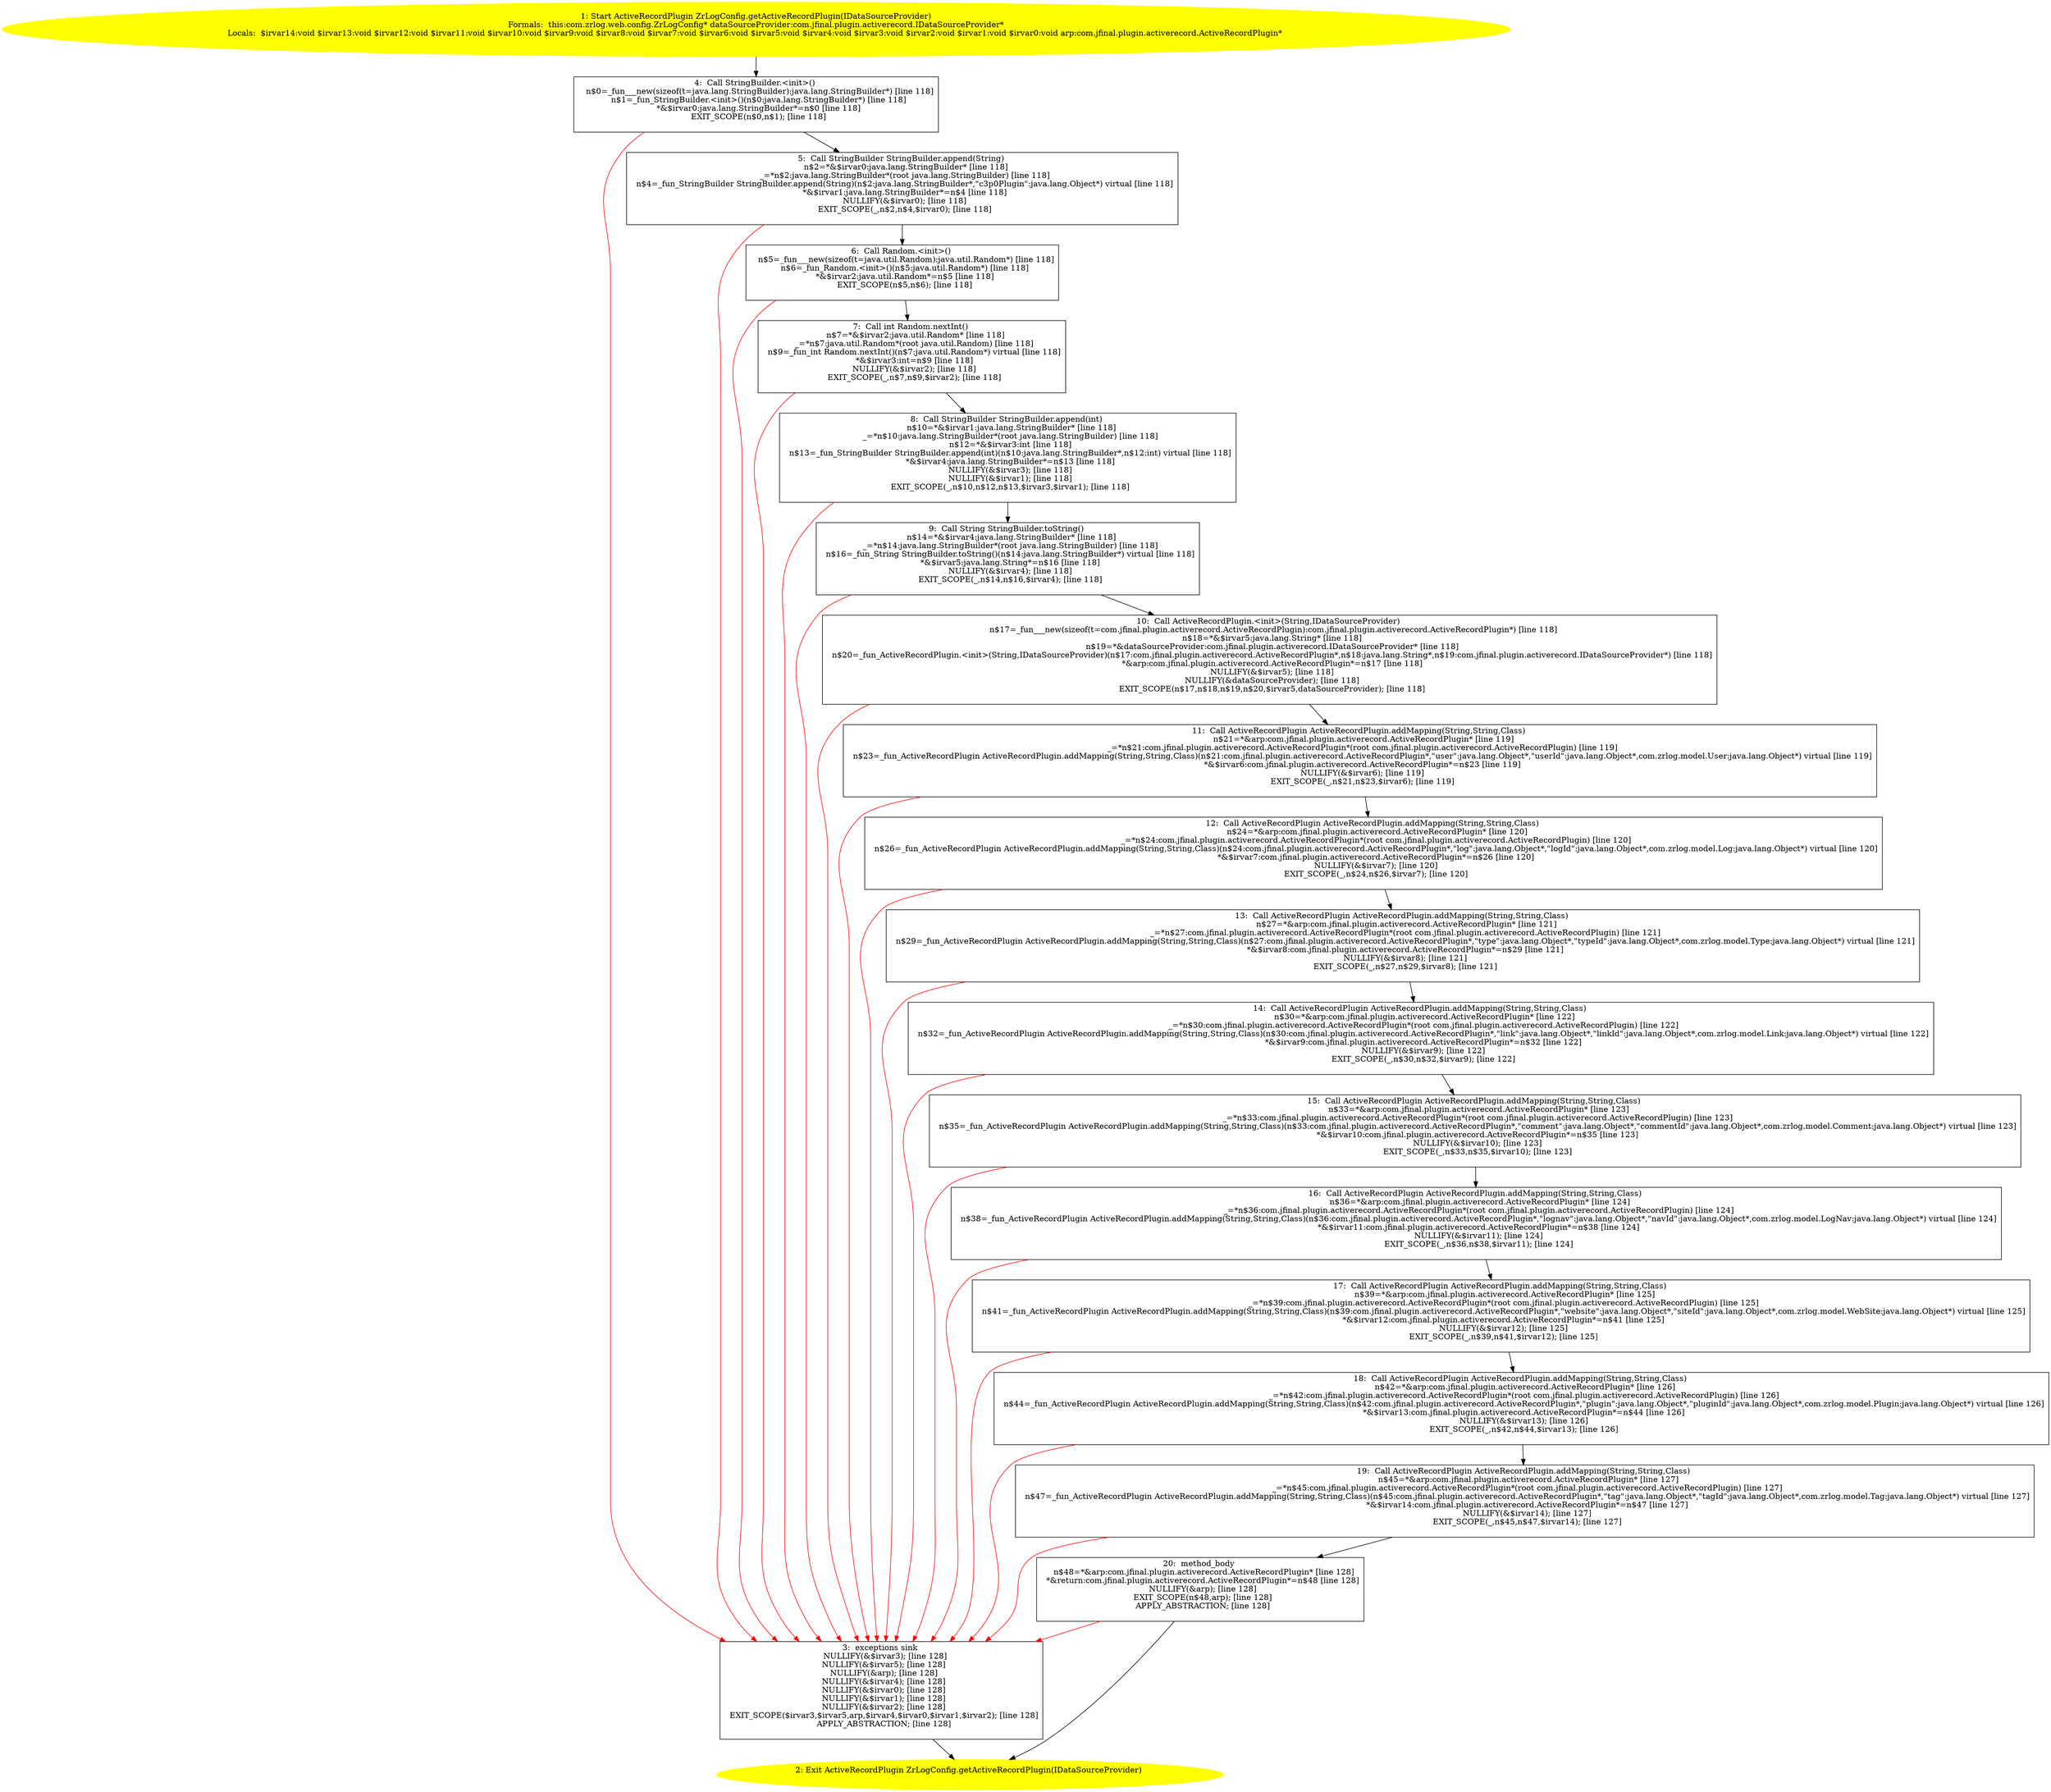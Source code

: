 /* @generated */
digraph cfg {
"com.zrlog.web.config.ZrLogConfig.getActiveRecordPlugin(com.jfinal.plugin.activerecord.IDataSourcePro.0fcb4d2e64c05026fbe8f5b704b8c27f_1" [label="1: Start ActiveRecordPlugin ZrLogConfig.getActiveRecordPlugin(IDataSourceProvider)\nFormals:  this:com.zrlog.web.config.ZrLogConfig* dataSourceProvider:com.jfinal.plugin.activerecord.IDataSourceProvider*\nLocals:  $irvar14:void $irvar13:void $irvar12:void $irvar11:void $irvar10:void $irvar9:void $irvar8:void $irvar7:void $irvar6:void $irvar5:void $irvar4:void $irvar3:void $irvar2:void $irvar1:void $irvar0:void arp:com.jfinal.plugin.activerecord.ActiveRecordPlugin* \n  " color=yellow style=filled]
	

	 "com.zrlog.web.config.ZrLogConfig.getActiveRecordPlugin(com.jfinal.plugin.activerecord.IDataSourcePro.0fcb4d2e64c05026fbe8f5b704b8c27f_1" -> "com.zrlog.web.config.ZrLogConfig.getActiveRecordPlugin(com.jfinal.plugin.activerecord.IDataSourcePro.0fcb4d2e64c05026fbe8f5b704b8c27f_4" ;
"com.zrlog.web.config.ZrLogConfig.getActiveRecordPlugin(com.jfinal.plugin.activerecord.IDataSourcePro.0fcb4d2e64c05026fbe8f5b704b8c27f_2" [label="2: Exit ActiveRecordPlugin ZrLogConfig.getActiveRecordPlugin(IDataSourceProvider) \n  " color=yellow style=filled]
	

"com.zrlog.web.config.ZrLogConfig.getActiveRecordPlugin(com.jfinal.plugin.activerecord.IDataSourcePro.0fcb4d2e64c05026fbe8f5b704b8c27f_3" [label="3:  exceptions sink \n   NULLIFY(&$irvar3); [line 128]\n  NULLIFY(&$irvar5); [line 128]\n  NULLIFY(&arp); [line 128]\n  NULLIFY(&$irvar4); [line 128]\n  NULLIFY(&$irvar0); [line 128]\n  NULLIFY(&$irvar1); [line 128]\n  NULLIFY(&$irvar2); [line 128]\n  EXIT_SCOPE($irvar3,$irvar5,arp,$irvar4,$irvar0,$irvar1,$irvar2); [line 128]\n  APPLY_ABSTRACTION; [line 128]\n " shape="box"]
	

	 "com.zrlog.web.config.ZrLogConfig.getActiveRecordPlugin(com.jfinal.plugin.activerecord.IDataSourcePro.0fcb4d2e64c05026fbe8f5b704b8c27f_3" -> "com.zrlog.web.config.ZrLogConfig.getActiveRecordPlugin(com.jfinal.plugin.activerecord.IDataSourcePro.0fcb4d2e64c05026fbe8f5b704b8c27f_2" ;
"com.zrlog.web.config.ZrLogConfig.getActiveRecordPlugin(com.jfinal.plugin.activerecord.IDataSourcePro.0fcb4d2e64c05026fbe8f5b704b8c27f_4" [label="4:  Call StringBuilder.<init>() \n   n$0=_fun___new(sizeof(t=java.lang.StringBuilder):java.lang.StringBuilder*) [line 118]\n  n$1=_fun_StringBuilder.<init>()(n$0:java.lang.StringBuilder*) [line 118]\n  *&$irvar0:java.lang.StringBuilder*=n$0 [line 118]\n  EXIT_SCOPE(n$0,n$1); [line 118]\n " shape="box"]
	

	 "com.zrlog.web.config.ZrLogConfig.getActiveRecordPlugin(com.jfinal.plugin.activerecord.IDataSourcePro.0fcb4d2e64c05026fbe8f5b704b8c27f_4" -> "com.zrlog.web.config.ZrLogConfig.getActiveRecordPlugin(com.jfinal.plugin.activerecord.IDataSourcePro.0fcb4d2e64c05026fbe8f5b704b8c27f_5" ;
	 "com.zrlog.web.config.ZrLogConfig.getActiveRecordPlugin(com.jfinal.plugin.activerecord.IDataSourcePro.0fcb4d2e64c05026fbe8f5b704b8c27f_4" -> "com.zrlog.web.config.ZrLogConfig.getActiveRecordPlugin(com.jfinal.plugin.activerecord.IDataSourcePro.0fcb4d2e64c05026fbe8f5b704b8c27f_3" [color="red" ];
"com.zrlog.web.config.ZrLogConfig.getActiveRecordPlugin(com.jfinal.plugin.activerecord.IDataSourcePro.0fcb4d2e64c05026fbe8f5b704b8c27f_5" [label="5:  Call StringBuilder StringBuilder.append(String) \n   n$2=*&$irvar0:java.lang.StringBuilder* [line 118]\n  _=*n$2:java.lang.StringBuilder*(root java.lang.StringBuilder) [line 118]\n  n$4=_fun_StringBuilder StringBuilder.append(String)(n$2:java.lang.StringBuilder*,\"c3p0Plugin\":java.lang.Object*) virtual [line 118]\n  *&$irvar1:java.lang.StringBuilder*=n$4 [line 118]\n  NULLIFY(&$irvar0); [line 118]\n  EXIT_SCOPE(_,n$2,n$4,$irvar0); [line 118]\n " shape="box"]
	

	 "com.zrlog.web.config.ZrLogConfig.getActiveRecordPlugin(com.jfinal.plugin.activerecord.IDataSourcePro.0fcb4d2e64c05026fbe8f5b704b8c27f_5" -> "com.zrlog.web.config.ZrLogConfig.getActiveRecordPlugin(com.jfinal.plugin.activerecord.IDataSourcePro.0fcb4d2e64c05026fbe8f5b704b8c27f_6" ;
	 "com.zrlog.web.config.ZrLogConfig.getActiveRecordPlugin(com.jfinal.plugin.activerecord.IDataSourcePro.0fcb4d2e64c05026fbe8f5b704b8c27f_5" -> "com.zrlog.web.config.ZrLogConfig.getActiveRecordPlugin(com.jfinal.plugin.activerecord.IDataSourcePro.0fcb4d2e64c05026fbe8f5b704b8c27f_3" [color="red" ];
"com.zrlog.web.config.ZrLogConfig.getActiveRecordPlugin(com.jfinal.plugin.activerecord.IDataSourcePro.0fcb4d2e64c05026fbe8f5b704b8c27f_6" [label="6:  Call Random.<init>() \n   n$5=_fun___new(sizeof(t=java.util.Random):java.util.Random*) [line 118]\n  n$6=_fun_Random.<init>()(n$5:java.util.Random*) [line 118]\n  *&$irvar2:java.util.Random*=n$5 [line 118]\n  EXIT_SCOPE(n$5,n$6); [line 118]\n " shape="box"]
	

	 "com.zrlog.web.config.ZrLogConfig.getActiveRecordPlugin(com.jfinal.plugin.activerecord.IDataSourcePro.0fcb4d2e64c05026fbe8f5b704b8c27f_6" -> "com.zrlog.web.config.ZrLogConfig.getActiveRecordPlugin(com.jfinal.plugin.activerecord.IDataSourcePro.0fcb4d2e64c05026fbe8f5b704b8c27f_7" ;
	 "com.zrlog.web.config.ZrLogConfig.getActiveRecordPlugin(com.jfinal.plugin.activerecord.IDataSourcePro.0fcb4d2e64c05026fbe8f5b704b8c27f_6" -> "com.zrlog.web.config.ZrLogConfig.getActiveRecordPlugin(com.jfinal.plugin.activerecord.IDataSourcePro.0fcb4d2e64c05026fbe8f5b704b8c27f_3" [color="red" ];
"com.zrlog.web.config.ZrLogConfig.getActiveRecordPlugin(com.jfinal.plugin.activerecord.IDataSourcePro.0fcb4d2e64c05026fbe8f5b704b8c27f_7" [label="7:  Call int Random.nextInt() \n   n$7=*&$irvar2:java.util.Random* [line 118]\n  _=*n$7:java.util.Random*(root java.util.Random) [line 118]\n  n$9=_fun_int Random.nextInt()(n$7:java.util.Random*) virtual [line 118]\n  *&$irvar3:int=n$9 [line 118]\n  NULLIFY(&$irvar2); [line 118]\n  EXIT_SCOPE(_,n$7,n$9,$irvar2); [line 118]\n " shape="box"]
	

	 "com.zrlog.web.config.ZrLogConfig.getActiveRecordPlugin(com.jfinal.plugin.activerecord.IDataSourcePro.0fcb4d2e64c05026fbe8f5b704b8c27f_7" -> "com.zrlog.web.config.ZrLogConfig.getActiveRecordPlugin(com.jfinal.plugin.activerecord.IDataSourcePro.0fcb4d2e64c05026fbe8f5b704b8c27f_8" ;
	 "com.zrlog.web.config.ZrLogConfig.getActiveRecordPlugin(com.jfinal.plugin.activerecord.IDataSourcePro.0fcb4d2e64c05026fbe8f5b704b8c27f_7" -> "com.zrlog.web.config.ZrLogConfig.getActiveRecordPlugin(com.jfinal.plugin.activerecord.IDataSourcePro.0fcb4d2e64c05026fbe8f5b704b8c27f_3" [color="red" ];
"com.zrlog.web.config.ZrLogConfig.getActiveRecordPlugin(com.jfinal.plugin.activerecord.IDataSourcePro.0fcb4d2e64c05026fbe8f5b704b8c27f_8" [label="8:  Call StringBuilder StringBuilder.append(int) \n   n$10=*&$irvar1:java.lang.StringBuilder* [line 118]\n  _=*n$10:java.lang.StringBuilder*(root java.lang.StringBuilder) [line 118]\n  n$12=*&$irvar3:int [line 118]\n  n$13=_fun_StringBuilder StringBuilder.append(int)(n$10:java.lang.StringBuilder*,n$12:int) virtual [line 118]\n  *&$irvar4:java.lang.StringBuilder*=n$13 [line 118]\n  NULLIFY(&$irvar3); [line 118]\n  NULLIFY(&$irvar1); [line 118]\n  EXIT_SCOPE(_,n$10,n$12,n$13,$irvar3,$irvar1); [line 118]\n " shape="box"]
	

	 "com.zrlog.web.config.ZrLogConfig.getActiveRecordPlugin(com.jfinal.plugin.activerecord.IDataSourcePro.0fcb4d2e64c05026fbe8f5b704b8c27f_8" -> "com.zrlog.web.config.ZrLogConfig.getActiveRecordPlugin(com.jfinal.plugin.activerecord.IDataSourcePro.0fcb4d2e64c05026fbe8f5b704b8c27f_9" ;
	 "com.zrlog.web.config.ZrLogConfig.getActiveRecordPlugin(com.jfinal.plugin.activerecord.IDataSourcePro.0fcb4d2e64c05026fbe8f5b704b8c27f_8" -> "com.zrlog.web.config.ZrLogConfig.getActiveRecordPlugin(com.jfinal.plugin.activerecord.IDataSourcePro.0fcb4d2e64c05026fbe8f5b704b8c27f_3" [color="red" ];
"com.zrlog.web.config.ZrLogConfig.getActiveRecordPlugin(com.jfinal.plugin.activerecord.IDataSourcePro.0fcb4d2e64c05026fbe8f5b704b8c27f_9" [label="9:  Call String StringBuilder.toString() \n   n$14=*&$irvar4:java.lang.StringBuilder* [line 118]\n  _=*n$14:java.lang.StringBuilder*(root java.lang.StringBuilder) [line 118]\n  n$16=_fun_String StringBuilder.toString()(n$14:java.lang.StringBuilder*) virtual [line 118]\n  *&$irvar5:java.lang.String*=n$16 [line 118]\n  NULLIFY(&$irvar4); [line 118]\n  EXIT_SCOPE(_,n$14,n$16,$irvar4); [line 118]\n " shape="box"]
	

	 "com.zrlog.web.config.ZrLogConfig.getActiveRecordPlugin(com.jfinal.plugin.activerecord.IDataSourcePro.0fcb4d2e64c05026fbe8f5b704b8c27f_9" -> "com.zrlog.web.config.ZrLogConfig.getActiveRecordPlugin(com.jfinal.plugin.activerecord.IDataSourcePro.0fcb4d2e64c05026fbe8f5b704b8c27f_10" ;
	 "com.zrlog.web.config.ZrLogConfig.getActiveRecordPlugin(com.jfinal.plugin.activerecord.IDataSourcePro.0fcb4d2e64c05026fbe8f5b704b8c27f_9" -> "com.zrlog.web.config.ZrLogConfig.getActiveRecordPlugin(com.jfinal.plugin.activerecord.IDataSourcePro.0fcb4d2e64c05026fbe8f5b704b8c27f_3" [color="red" ];
"com.zrlog.web.config.ZrLogConfig.getActiveRecordPlugin(com.jfinal.plugin.activerecord.IDataSourcePro.0fcb4d2e64c05026fbe8f5b704b8c27f_10" [label="10:  Call ActiveRecordPlugin.<init>(String,IDataSourceProvider) \n   n$17=_fun___new(sizeof(t=com.jfinal.plugin.activerecord.ActiveRecordPlugin):com.jfinal.plugin.activerecord.ActiveRecordPlugin*) [line 118]\n  n$18=*&$irvar5:java.lang.String* [line 118]\n  n$19=*&dataSourceProvider:com.jfinal.plugin.activerecord.IDataSourceProvider* [line 118]\n  n$20=_fun_ActiveRecordPlugin.<init>(String,IDataSourceProvider)(n$17:com.jfinal.plugin.activerecord.ActiveRecordPlugin*,n$18:java.lang.String*,n$19:com.jfinal.plugin.activerecord.IDataSourceProvider*) [line 118]\n  *&arp:com.jfinal.plugin.activerecord.ActiveRecordPlugin*=n$17 [line 118]\n  NULLIFY(&$irvar5); [line 118]\n  NULLIFY(&dataSourceProvider); [line 118]\n  EXIT_SCOPE(n$17,n$18,n$19,n$20,$irvar5,dataSourceProvider); [line 118]\n " shape="box"]
	

	 "com.zrlog.web.config.ZrLogConfig.getActiveRecordPlugin(com.jfinal.plugin.activerecord.IDataSourcePro.0fcb4d2e64c05026fbe8f5b704b8c27f_10" -> "com.zrlog.web.config.ZrLogConfig.getActiveRecordPlugin(com.jfinal.plugin.activerecord.IDataSourcePro.0fcb4d2e64c05026fbe8f5b704b8c27f_11" ;
	 "com.zrlog.web.config.ZrLogConfig.getActiveRecordPlugin(com.jfinal.plugin.activerecord.IDataSourcePro.0fcb4d2e64c05026fbe8f5b704b8c27f_10" -> "com.zrlog.web.config.ZrLogConfig.getActiveRecordPlugin(com.jfinal.plugin.activerecord.IDataSourcePro.0fcb4d2e64c05026fbe8f5b704b8c27f_3" [color="red" ];
"com.zrlog.web.config.ZrLogConfig.getActiveRecordPlugin(com.jfinal.plugin.activerecord.IDataSourcePro.0fcb4d2e64c05026fbe8f5b704b8c27f_11" [label="11:  Call ActiveRecordPlugin ActiveRecordPlugin.addMapping(String,String,Class) \n   n$21=*&arp:com.jfinal.plugin.activerecord.ActiveRecordPlugin* [line 119]\n  _=*n$21:com.jfinal.plugin.activerecord.ActiveRecordPlugin*(root com.jfinal.plugin.activerecord.ActiveRecordPlugin) [line 119]\n  n$23=_fun_ActiveRecordPlugin ActiveRecordPlugin.addMapping(String,String,Class)(n$21:com.jfinal.plugin.activerecord.ActiveRecordPlugin*,\"user\":java.lang.Object*,\"userId\":java.lang.Object*,com.zrlog.model.User:java.lang.Object*) virtual [line 119]\n  *&$irvar6:com.jfinal.plugin.activerecord.ActiveRecordPlugin*=n$23 [line 119]\n  NULLIFY(&$irvar6); [line 119]\n  EXIT_SCOPE(_,n$21,n$23,$irvar6); [line 119]\n " shape="box"]
	

	 "com.zrlog.web.config.ZrLogConfig.getActiveRecordPlugin(com.jfinal.plugin.activerecord.IDataSourcePro.0fcb4d2e64c05026fbe8f5b704b8c27f_11" -> "com.zrlog.web.config.ZrLogConfig.getActiveRecordPlugin(com.jfinal.plugin.activerecord.IDataSourcePro.0fcb4d2e64c05026fbe8f5b704b8c27f_12" ;
	 "com.zrlog.web.config.ZrLogConfig.getActiveRecordPlugin(com.jfinal.plugin.activerecord.IDataSourcePro.0fcb4d2e64c05026fbe8f5b704b8c27f_11" -> "com.zrlog.web.config.ZrLogConfig.getActiveRecordPlugin(com.jfinal.plugin.activerecord.IDataSourcePro.0fcb4d2e64c05026fbe8f5b704b8c27f_3" [color="red" ];
"com.zrlog.web.config.ZrLogConfig.getActiveRecordPlugin(com.jfinal.plugin.activerecord.IDataSourcePro.0fcb4d2e64c05026fbe8f5b704b8c27f_12" [label="12:  Call ActiveRecordPlugin ActiveRecordPlugin.addMapping(String,String,Class) \n   n$24=*&arp:com.jfinal.plugin.activerecord.ActiveRecordPlugin* [line 120]\n  _=*n$24:com.jfinal.plugin.activerecord.ActiveRecordPlugin*(root com.jfinal.plugin.activerecord.ActiveRecordPlugin) [line 120]\n  n$26=_fun_ActiveRecordPlugin ActiveRecordPlugin.addMapping(String,String,Class)(n$24:com.jfinal.plugin.activerecord.ActiveRecordPlugin*,\"log\":java.lang.Object*,\"logId\":java.lang.Object*,com.zrlog.model.Log:java.lang.Object*) virtual [line 120]\n  *&$irvar7:com.jfinal.plugin.activerecord.ActiveRecordPlugin*=n$26 [line 120]\n  NULLIFY(&$irvar7); [line 120]\n  EXIT_SCOPE(_,n$24,n$26,$irvar7); [line 120]\n " shape="box"]
	

	 "com.zrlog.web.config.ZrLogConfig.getActiveRecordPlugin(com.jfinal.plugin.activerecord.IDataSourcePro.0fcb4d2e64c05026fbe8f5b704b8c27f_12" -> "com.zrlog.web.config.ZrLogConfig.getActiveRecordPlugin(com.jfinal.plugin.activerecord.IDataSourcePro.0fcb4d2e64c05026fbe8f5b704b8c27f_13" ;
	 "com.zrlog.web.config.ZrLogConfig.getActiveRecordPlugin(com.jfinal.plugin.activerecord.IDataSourcePro.0fcb4d2e64c05026fbe8f5b704b8c27f_12" -> "com.zrlog.web.config.ZrLogConfig.getActiveRecordPlugin(com.jfinal.plugin.activerecord.IDataSourcePro.0fcb4d2e64c05026fbe8f5b704b8c27f_3" [color="red" ];
"com.zrlog.web.config.ZrLogConfig.getActiveRecordPlugin(com.jfinal.plugin.activerecord.IDataSourcePro.0fcb4d2e64c05026fbe8f5b704b8c27f_13" [label="13:  Call ActiveRecordPlugin ActiveRecordPlugin.addMapping(String,String,Class) \n   n$27=*&arp:com.jfinal.plugin.activerecord.ActiveRecordPlugin* [line 121]\n  _=*n$27:com.jfinal.plugin.activerecord.ActiveRecordPlugin*(root com.jfinal.plugin.activerecord.ActiveRecordPlugin) [line 121]\n  n$29=_fun_ActiveRecordPlugin ActiveRecordPlugin.addMapping(String,String,Class)(n$27:com.jfinal.plugin.activerecord.ActiveRecordPlugin*,\"type\":java.lang.Object*,\"typeId\":java.lang.Object*,com.zrlog.model.Type:java.lang.Object*) virtual [line 121]\n  *&$irvar8:com.jfinal.plugin.activerecord.ActiveRecordPlugin*=n$29 [line 121]\n  NULLIFY(&$irvar8); [line 121]\n  EXIT_SCOPE(_,n$27,n$29,$irvar8); [line 121]\n " shape="box"]
	

	 "com.zrlog.web.config.ZrLogConfig.getActiveRecordPlugin(com.jfinal.plugin.activerecord.IDataSourcePro.0fcb4d2e64c05026fbe8f5b704b8c27f_13" -> "com.zrlog.web.config.ZrLogConfig.getActiveRecordPlugin(com.jfinal.plugin.activerecord.IDataSourcePro.0fcb4d2e64c05026fbe8f5b704b8c27f_14" ;
	 "com.zrlog.web.config.ZrLogConfig.getActiveRecordPlugin(com.jfinal.plugin.activerecord.IDataSourcePro.0fcb4d2e64c05026fbe8f5b704b8c27f_13" -> "com.zrlog.web.config.ZrLogConfig.getActiveRecordPlugin(com.jfinal.plugin.activerecord.IDataSourcePro.0fcb4d2e64c05026fbe8f5b704b8c27f_3" [color="red" ];
"com.zrlog.web.config.ZrLogConfig.getActiveRecordPlugin(com.jfinal.plugin.activerecord.IDataSourcePro.0fcb4d2e64c05026fbe8f5b704b8c27f_14" [label="14:  Call ActiveRecordPlugin ActiveRecordPlugin.addMapping(String,String,Class) \n   n$30=*&arp:com.jfinal.plugin.activerecord.ActiveRecordPlugin* [line 122]\n  _=*n$30:com.jfinal.plugin.activerecord.ActiveRecordPlugin*(root com.jfinal.plugin.activerecord.ActiveRecordPlugin) [line 122]\n  n$32=_fun_ActiveRecordPlugin ActiveRecordPlugin.addMapping(String,String,Class)(n$30:com.jfinal.plugin.activerecord.ActiveRecordPlugin*,\"link\":java.lang.Object*,\"linkId\":java.lang.Object*,com.zrlog.model.Link:java.lang.Object*) virtual [line 122]\n  *&$irvar9:com.jfinal.plugin.activerecord.ActiveRecordPlugin*=n$32 [line 122]\n  NULLIFY(&$irvar9); [line 122]\n  EXIT_SCOPE(_,n$30,n$32,$irvar9); [line 122]\n " shape="box"]
	

	 "com.zrlog.web.config.ZrLogConfig.getActiveRecordPlugin(com.jfinal.plugin.activerecord.IDataSourcePro.0fcb4d2e64c05026fbe8f5b704b8c27f_14" -> "com.zrlog.web.config.ZrLogConfig.getActiveRecordPlugin(com.jfinal.plugin.activerecord.IDataSourcePro.0fcb4d2e64c05026fbe8f5b704b8c27f_15" ;
	 "com.zrlog.web.config.ZrLogConfig.getActiveRecordPlugin(com.jfinal.plugin.activerecord.IDataSourcePro.0fcb4d2e64c05026fbe8f5b704b8c27f_14" -> "com.zrlog.web.config.ZrLogConfig.getActiveRecordPlugin(com.jfinal.plugin.activerecord.IDataSourcePro.0fcb4d2e64c05026fbe8f5b704b8c27f_3" [color="red" ];
"com.zrlog.web.config.ZrLogConfig.getActiveRecordPlugin(com.jfinal.plugin.activerecord.IDataSourcePro.0fcb4d2e64c05026fbe8f5b704b8c27f_15" [label="15:  Call ActiveRecordPlugin ActiveRecordPlugin.addMapping(String,String,Class) \n   n$33=*&arp:com.jfinal.plugin.activerecord.ActiveRecordPlugin* [line 123]\n  _=*n$33:com.jfinal.plugin.activerecord.ActiveRecordPlugin*(root com.jfinal.plugin.activerecord.ActiveRecordPlugin) [line 123]\n  n$35=_fun_ActiveRecordPlugin ActiveRecordPlugin.addMapping(String,String,Class)(n$33:com.jfinal.plugin.activerecord.ActiveRecordPlugin*,\"comment\":java.lang.Object*,\"commentId\":java.lang.Object*,com.zrlog.model.Comment:java.lang.Object*) virtual [line 123]\n  *&$irvar10:com.jfinal.plugin.activerecord.ActiveRecordPlugin*=n$35 [line 123]\n  NULLIFY(&$irvar10); [line 123]\n  EXIT_SCOPE(_,n$33,n$35,$irvar10); [line 123]\n " shape="box"]
	

	 "com.zrlog.web.config.ZrLogConfig.getActiveRecordPlugin(com.jfinal.plugin.activerecord.IDataSourcePro.0fcb4d2e64c05026fbe8f5b704b8c27f_15" -> "com.zrlog.web.config.ZrLogConfig.getActiveRecordPlugin(com.jfinal.plugin.activerecord.IDataSourcePro.0fcb4d2e64c05026fbe8f5b704b8c27f_16" ;
	 "com.zrlog.web.config.ZrLogConfig.getActiveRecordPlugin(com.jfinal.plugin.activerecord.IDataSourcePro.0fcb4d2e64c05026fbe8f5b704b8c27f_15" -> "com.zrlog.web.config.ZrLogConfig.getActiveRecordPlugin(com.jfinal.plugin.activerecord.IDataSourcePro.0fcb4d2e64c05026fbe8f5b704b8c27f_3" [color="red" ];
"com.zrlog.web.config.ZrLogConfig.getActiveRecordPlugin(com.jfinal.plugin.activerecord.IDataSourcePro.0fcb4d2e64c05026fbe8f5b704b8c27f_16" [label="16:  Call ActiveRecordPlugin ActiveRecordPlugin.addMapping(String,String,Class) \n   n$36=*&arp:com.jfinal.plugin.activerecord.ActiveRecordPlugin* [line 124]\n  _=*n$36:com.jfinal.plugin.activerecord.ActiveRecordPlugin*(root com.jfinal.plugin.activerecord.ActiveRecordPlugin) [line 124]\n  n$38=_fun_ActiveRecordPlugin ActiveRecordPlugin.addMapping(String,String,Class)(n$36:com.jfinal.plugin.activerecord.ActiveRecordPlugin*,\"lognav\":java.lang.Object*,\"navId\":java.lang.Object*,com.zrlog.model.LogNav:java.lang.Object*) virtual [line 124]\n  *&$irvar11:com.jfinal.plugin.activerecord.ActiveRecordPlugin*=n$38 [line 124]\n  NULLIFY(&$irvar11); [line 124]\n  EXIT_SCOPE(_,n$36,n$38,$irvar11); [line 124]\n " shape="box"]
	

	 "com.zrlog.web.config.ZrLogConfig.getActiveRecordPlugin(com.jfinal.plugin.activerecord.IDataSourcePro.0fcb4d2e64c05026fbe8f5b704b8c27f_16" -> "com.zrlog.web.config.ZrLogConfig.getActiveRecordPlugin(com.jfinal.plugin.activerecord.IDataSourcePro.0fcb4d2e64c05026fbe8f5b704b8c27f_17" ;
	 "com.zrlog.web.config.ZrLogConfig.getActiveRecordPlugin(com.jfinal.plugin.activerecord.IDataSourcePro.0fcb4d2e64c05026fbe8f5b704b8c27f_16" -> "com.zrlog.web.config.ZrLogConfig.getActiveRecordPlugin(com.jfinal.plugin.activerecord.IDataSourcePro.0fcb4d2e64c05026fbe8f5b704b8c27f_3" [color="red" ];
"com.zrlog.web.config.ZrLogConfig.getActiveRecordPlugin(com.jfinal.plugin.activerecord.IDataSourcePro.0fcb4d2e64c05026fbe8f5b704b8c27f_17" [label="17:  Call ActiveRecordPlugin ActiveRecordPlugin.addMapping(String,String,Class) \n   n$39=*&arp:com.jfinal.plugin.activerecord.ActiveRecordPlugin* [line 125]\n  _=*n$39:com.jfinal.plugin.activerecord.ActiveRecordPlugin*(root com.jfinal.plugin.activerecord.ActiveRecordPlugin) [line 125]\n  n$41=_fun_ActiveRecordPlugin ActiveRecordPlugin.addMapping(String,String,Class)(n$39:com.jfinal.plugin.activerecord.ActiveRecordPlugin*,\"website\":java.lang.Object*,\"siteId\":java.lang.Object*,com.zrlog.model.WebSite:java.lang.Object*) virtual [line 125]\n  *&$irvar12:com.jfinal.plugin.activerecord.ActiveRecordPlugin*=n$41 [line 125]\n  NULLIFY(&$irvar12); [line 125]\n  EXIT_SCOPE(_,n$39,n$41,$irvar12); [line 125]\n " shape="box"]
	

	 "com.zrlog.web.config.ZrLogConfig.getActiveRecordPlugin(com.jfinal.plugin.activerecord.IDataSourcePro.0fcb4d2e64c05026fbe8f5b704b8c27f_17" -> "com.zrlog.web.config.ZrLogConfig.getActiveRecordPlugin(com.jfinal.plugin.activerecord.IDataSourcePro.0fcb4d2e64c05026fbe8f5b704b8c27f_18" ;
	 "com.zrlog.web.config.ZrLogConfig.getActiveRecordPlugin(com.jfinal.plugin.activerecord.IDataSourcePro.0fcb4d2e64c05026fbe8f5b704b8c27f_17" -> "com.zrlog.web.config.ZrLogConfig.getActiveRecordPlugin(com.jfinal.plugin.activerecord.IDataSourcePro.0fcb4d2e64c05026fbe8f5b704b8c27f_3" [color="red" ];
"com.zrlog.web.config.ZrLogConfig.getActiveRecordPlugin(com.jfinal.plugin.activerecord.IDataSourcePro.0fcb4d2e64c05026fbe8f5b704b8c27f_18" [label="18:  Call ActiveRecordPlugin ActiveRecordPlugin.addMapping(String,String,Class) \n   n$42=*&arp:com.jfinal.plugin.activerecord.ActiveRecordPlugin* [line 126]\n  _=*n$42:com.jfinal.plugin.activerecord.ActiveRecordPlugin*(root com.jfinal.plugin.activerecord.ActiveRecordPlugin) [line 126]\n  n$44=_fun_ActiveRecordPlugin ActiveRecordPlugin.addMapping(String,String,Class)(n$42:com.jfinal.plugin.activerecord.ActiveRecordPlugin*,\"plugin\":java.lang.Object*,\"pluginId\":java.lang.Object*,com.zrlog.model.Plugin:java.lang.Object*) virtual [line 126]\n  *&$irvar13:com.jfinal.plugin.activerecord.ActiveRecordPlugin*=n$44 [line 126]\n  NULLIFY(&$irvar13); [line 126]\n  EXIT_SCOPE(_,n$42,n$44,$irvar13); [line 126]\n " shape="box"]
	

	 "com.zrlog.web.config.ZrLogConfig.getActiveRecordPlugin(com.jfinal.plugin.activerecord.IDataSourcePro.0fcb4d2e64c05026fbe8f5b704b8c27f_18" -> "com.zrlog.web.config.ZrLogConfig.getActiveRecordPlugin(com.jfinal.plugin.activerecord.IDataSourcePro.0fcb4d2e64c05026fbe8f5b704b8c27f_19" ;
	 "com.zrlog.web.config.ZrLogConfig.getActiveRecordPlugin(com.jfinal.plugin.activerecord.IDataSourcePro.0fcb4d2e64c05026fbe8f5b704b8c27f_18" -> "com.zrlog.web.config.ZrLogConfig.getActiveRecordPlugin(com.jfinal.plugin.activerecord.IDataSourcePro.0fcb4d2e64c05026fbe8f5b704b8c27f_3" [color="red" ];
"com.zrlog.web.config.ZrLogConfig.getActiveRecordPlugin(com.jfinal.plugin.activerecord.IDataSourcePro.0fcb4d2e64c05026fbe8f5b704b8c27f_19" [label="19:  Call ActiveRecordPlugin ActiveRecordPlugin.addMapping(String,String,Class) \n   n$45=*&arp:com.jfinal.plugin.activerecord.ActiveRecordPlugin* [line 127]\n  _=*n$45:com.jfinal.plugin.activerecord.ActiveRecordPlugin*(root com.jfinal.plugin.activerecord.ActiveRecordPlugin) [line 127]\n  n$47=_fun_ActiveRecordPlugin ActiveRecordPlugin.addMapping(String,String,Class)(n$45:com.jfinal.plugin.activerecord.ActiveRecordPlugin*,\"tag\":java.lang.Object*,\"tagId\":java.lang.Object*,com.zrlog.model.Tag:java.lang.Object*) virtual [line 127]\n  *&$irvar14:com.jfinal.plugin.activerecord.ActiveRecordPlugin*=n$47 [line 127]\n  NULLIFY(&$irvar14); [line 127]\n  EXIT_SCOPE(_,n$45,n$47,$irvar14); [line 127]\n " shape="box"]
	

	 "com.zrlog.web.config.ZrLogConfig.getActiveRecordPlugin(com.jfinal.plugin.activerecord.IDataSourcePro.0fcb4d2e64c05026fbe8f5b704b8c27f_19" -> "com.zrlog.web.config.ZrLogConfig.getActiveRecordPlugin(com.jfinal.plugin.activerecord.IDataSourcePro.0fcb4d2e64c05026fbe8f5b704b8c27f_20" ;
	 "com.zrlog.web.config.ZrLogConfig.getActiveRecordPlugin(com.jfinal.plugin.activerecord.IDataSourcePro.0fcb4d2e64c05026fbe8f5b704b8c27f_19" -> "com.zrlog.web.config.ZrLogConfig.getActiveRecordPlugin(com.jfinal.plugin.activerecord.IDataSourcePro.0fcb4d2e64c05026fbe8f5b704b8c27f_3" [color="red" ];
"com.zrlog.web.config.ZrLogConfig.getActiveRecordPlugin(com.jfinal.plugin.activerecord.IDataSourcePro.0fcb4d2e64c05026fbe8f5b704b8c27f_20" [label="20:  method_body \n   n$48=*&arp:com.jfinal.plugin.activerecord.ActiveRecordPlugin* [line 128]\n  *&return:com.jfinal.plugin.activerecord.ActiveRecordPlugin*=n$48 [line 128]\n  NULLIFY(&arp); [line 128]\n  EXIT_SCOPE(n$48,arp); [line 128]\n  APPLY_ABSTRACTION; [line 128]\n " shape="box"]
	

	 "com.zrlog.web.config.ZrLogConfig.getActiveRecordPlugin(com.jfinal.plugin.activerecord.IDataSourcePro.0fcb4d2e64c05026fbe8f5b704b8c27f_20" -> "com.zrlog.web.config.ZrLogConfig.getActiveRecordPlugin(com.jfinal.plugin.activerecord.IDataSourcePro.0fcb4d2e64c05026fbe8f5b704b8c27f_2" ;
	 "com.zrlog.web.config.ZrLogConfig.getActiveRecordPlugin(com.jfinal.plugin.activerecord.IDataSourcePro.0fcb4d2e64c05026fbe8f5b704b8c27f_20" -> "com.zrlog.web.config.ZrLogConfig.getActiveRecordPlugin(com.jfinal.plugin.activerecord.IDataSourcePro.0fcb4d2e64c05026fbe8f5b704b8c27f_3" [color="red" ];
}
